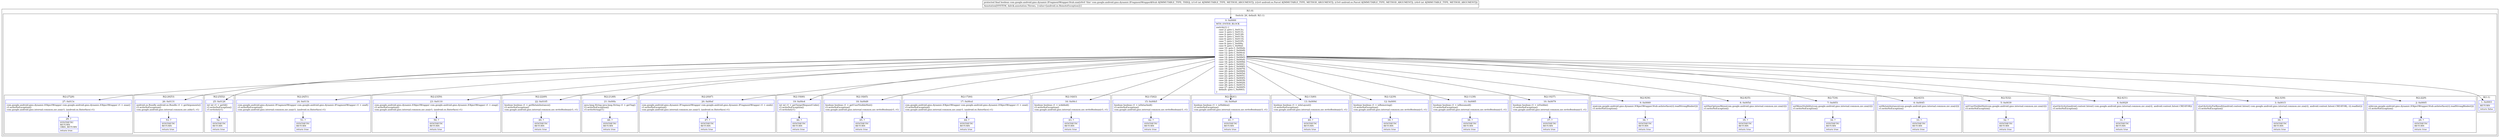 digraph "CFG forcom.google.android.gms.dynamic.IFragmentWrapper.Stub.zza(ILandroid\/os\/Parcel;Landroid\/os\/Parcel;I)Z" {
subgraph cluster_Region_1522122426 {
label = "R(1:0)";
node [shape=record,color=blue];
subgraph cluster_SwitchRegion_1759460938 {
label = "Switch: 26, default: R(1:1)";
node [shape=record,color=blue];
Node_0 [shape=record,label="{0\:\ 0x0000|MTH_ENTER_BLOCK\l|switch(r1) \{\l    case 2: goto L_0x013c;\l    case 3: goto L_0x0131;\l    case 4: goto L_0x0126;\l    case 5: goto L_0x011b;\l    case 6: goto L_0x0110;\l    case 7: goto L_0x0105;\l    case 8: goto L_0x00fa;\l    case 9: goto L_0x00ef;\l    case 10: goto L_0x00e4;\l    case 11: goto L_0x00d9;\l    case 12: goto L_0x00cd;\l    case 13: goto L_0x00c1;\l    case 14: goto L_0x00b5;\l    case 15: goto L_0x00a9;\l    case 16: goto L_0x009d;\l    case 17: goto L_0x0091;\l    case 18: goto L_0x0085;\l    case 19: goto L_0x0079;\l    case 20: goto L_0x0069;\l    case 21: goto L_0x005d;\l    case 22: goto L_0x0051;\l    case 23: goto L_0x0045;\l    case 24: goto L_0x0039;\l    case 25: goto L_0x0029;\l    case 26: goto L_0x0015;\l    case 27: goto L_0x0005;\l    default: goto L_0x0003;\l\}\l}"];
subgraph cluster_Region_1286150927 {
label = "R(2:27|28)";
node [shape=record,color=blue];
Node_27 [shape=record,label="{27\:\ 0x013c|com.google.android.gms.dynamic.IObjectWrapper com.google.android.gms.dynamic.IObjectWrapper r1 = zzae()\lr3.writeNoException()\lcom.google.android.gms.internal.common.zzc.zza(r3, (android.os.IInterface) r1)\l}"];
Node_28 [shape=record,label="{28\:\ ?|SYNTHETIC\lRETURN\lORIG_RETURN\l|return true\l}"];
}
subgraph cluster_Region_1718325032 {
label = "R(2:26|53)";
node [shape=record,color=blue];
Node_26 [shape=record,label="{26\:\ 0x0131|android.os.Bundle android.os.Bundle r1 = getArguments()\lr3.writeNoException()\lcom.google.android.gms.internal.common.zzc.zzb(r3, r1)\l}"];
Node_53 [shape=record,label="{53\:\ ?|SYNTHETIC\lRETURN\l|return true\l}"];
}
subgraph cluster_Region_1296416972 {
label = "R(2:25|52)";
node [shape=record,color=blue];
Node_25 [shape=record,label="{25\:\ 0x0126|int int r1 = getId()\lr3.writeNoException()\lr3.writeInt(r1)\l}"];
Node_52 [shape=record,label="{52\:\ ?|SYNTHETIC\lRETURN\l|return true\l}"];
}
subgraph cluster_Region_1545449558 {
label = "R(2:24|51)";
node [shape=record,color=blue];
Node_24 [shape=record,label="{24\:\ 0x011b|com.google.android.gms.dynamic.IFragmentWrapper com.google.android.gms.dynamic.IFragmentWrapper r1 = zzaf()\lr3.writeNoException()\lcom.google.android.gms.internal.common.zzc.zza(r3, (android.os.IInterface) r1)\l}"];
Node_51 [shape=record,label="{51\:\ ?|SYNTHETIC\lRETURN\l|return true\l}"];
}
subgraph cluster_Region_1491646905 {
label = "R(2:23|50)";
node [shape=record,color=blue];
Node_23 [shape=record,label="{23\:\ 0x0110|com.google.android.gms.dynamic.IObjectWrapper com.google.android.gms.dynamic.IObjectWrapper r1 = zzag()\lr3.writeNoException()\lcom.google.android.gms.internal.common.zzc.zza(r3, (android.os.IInterface) r1)\l}"];
Node_50 [shape=record,label="{50\:\ ?|SYNTHETIC\lRETURN\l|return true\l}"];
}
subgraph cluster_Region_1648389955 {
label = "R(2:22|49)";
node [shape=record,color=blue];
Node_22 [shape=record,label="{22\:\ 0x0105|boolean boolean r1 = getRetainInstance()\lr3.writeNoException()\lcom.google.android.gms.internal.common.zzc.writeBoolean(r3, r1)\l}"];
Node_49 [shape=record,label="{49\:\ ?|SYNTHETIC\lRETURN\l|return true\l}"];
}
subgraph cluster_Region_23105639 {
label = "R(2:21|48)";
node [shape=record,color=blue];
Node_21 [shape=record,label="{21\:\ 0x00fa|java.lang.String java.lang.String r1 = getTag()\lr3.writeNoException()\lr3.writeString(r1)\l}"];
Node_48 [shape=record,label="{48\:\ ?|SYNTHETIC\lRETURN\l|return true\l}"];
}
subgraph cluster_Region_818814749 {
label = "R(2:20|47)";
node [shape=record,color=blue];
Node_20 [shape=record,label="{20\:\ 0x00ef|com.google.android.gms.dynamic.IFragmentWrapper com.google.android.gms.dynamic.IFragmentWrapper r1 = zzah()\lr3.writeNoException()\lcom.google.android.gms.internal.common.zzc.zza(r3, (android.os.IInterface) r1)\l}"];
Node_47 [shape=record,label="{47\:\ ?|SYNTHETIC\lRETURN\l|return true\l}"];
}
subgraph cluster_Region_771120588 {
label = "R(2:19|46)";
node [shape=record,color=blue];
Node_19 [shape=record,label="{19\:\ 0x00e4|int int r1 = getTargetRequestCode()\lr3.writeNoException()\lr3.writeInt(r1)\l}"];
Node_46 [shape=record,label="{46\:\ ?|SYNTHETIC\lRETURN\l|return true\l}"];
}
subgraph cluster_Region_1278018886 {
label = "R(2:18|45)";
node [shape=record,color=blue];
Node_18 [shape=record,label="{18\:\ 0x00d9|boolean boolean r1 = getUserVisibleHint()\lr3.writeNoException()\lcom.google.android.gms.internal.common.zzc.writeBoolean(r3, r1)\l}"];
Node_45 [shape=record,label="{45\:\ ?|SYNTHETIC\lRETURN\l|return true\l}"];
}
subgraph cluster_Region_1229670156 {
label = "R(2:17|44)";
node [shape=record,color=blue];
Node_17 [shape=record,label="{17\:\ 0x00cd|com.google.android.gms.dynamic.IObjectWrapper com.google.android.gms.dynamic.IObjectWrapper r1 = zzai()\lr3.writeNoException()\lcom.google.android.gms.internal.common.zzc.zza(r3, (android.os.IInterface) r1)\l}"];
Node_44 [shape=record,label="{44\:\ ?|SYNTHETIC\lRETURN\l|return true\l}"];
}
subgraph cluster_Region_163422159 {
label = "R(2:16|43)";
node [shape=record,color=blue];
Node_16 [shape=record,label="{16\:\ 0x00c1|boolean boolean r1 = isAdded()\lr3.writeNoException()\lcom.google.android.gms.internal.common.zzc.writeBoolean(r3, r1)\l}"];
Node_43 [shape=record,label="{43\:\ ?|SYNTHETIC\lRETURN\l|return true\l}"];
}
subgraph cluster_Region_381336329 {
label = "R(2:15|42)";
node [shape=record,color=blue];
Node_15 [shape=record,label="{15\:\ 0x00b5|boolean boolean r1 = isDetached()\lr3.writeNoException()\lcom.google.android.gms.internal.common.zzc.writeBoolean(r3, r1)\l}"];
Node_42 [shape=record,label="{42\:\ ?|SYNTHETIC\lRETURN\l|return true\l}"];
}
subgraph cluster_Region_848923565 {
label = "R(2:14|41)";
node [shape=record,color=blue];
Node_14 [shape=record,label="{14\:\ 0x00a9|boolean boolean r1 = isHidden()\lr3.writeNoException()\lcom.google.android.gms.internal.common.zzc.writeBoolean(r3, r1)\l}"];
Node_41 [shape=record,label="{41\:\ ?|SYNTHETIC\lRETURN\l|return true\l}"];
}
subgraph cluster_Region_561633749 {
label = "R(2:13|40)";
node [shape=record,color=blue];
Node_13 [shape=record,label="{13\:\ 0x009d|boolean boolean r1 = isInLayout()\lr3.writeNoException()\lcom.google.android.gms.internal.common.zzc.writeBoolean(r3, r1)\l}"];
Node_40 [shape=record,label="{40\:\ ?|SYNTHETIC\lRETURN\l|return true\l}"];
}
subgraph cluster_Region_1155492306 {
label = "R(2:12|39)";
node [shape=record,color=blue];
Node_12 [shape=record,label="{12\:\ 0x0091|boolean boolean r1 = isRemoving()\lr3.writeNoException()\lcom.google.android.gms.internal.common.zzc.writeBoolean(r3, r1)\l}"];
Node_39 [shape=record,label="{39\:\ ?|SYNTHETIC\lRETURN\l|return true\l}"];
}
subgraph cluster_Region_125759667 {
label = "R(2:11|38)";
node [shape=record,color=blue];
Node_11 [shape=record,label="{11\:\ 0x0085|boolean boolean r1 = isResumed()\lr3.writeNoException()\lcom.google.android.gms.internal.common.zzc.writeBoolean(r3, r1)\l}"];
Node_38 [shape=record,label="{38\:\ ?|SYNTHETIC\lRETURN\l|return true\l}"];
}
subgraph cluster_Region_2034550546 {
label = "R(2:10|37)";
node [shape=record,color=blue];
Node_10 [shape=record,label="{10\:\ 0x0079|boolean boolean r1 = isVisible()\lr3.writeNoException()\lcom.google.android.gms.internal.common.zzc.writeBoolean(r3, r1)\l}"];
Node_37 [shape=record,label="{37\:\ ?|SYNTHETIC\lRETURN\l|return true\l}"];
}
subgraph cluster_Region_280743468 {
label = "R(2:9|36)";
node [shape=record,color=blue];
Node_9 [shape=record,label="{9\:\ 0x0069|zza(com.google.android.gms.dynamic.IObjectWrapper.Stub.asInterface(r2.readStrongBinder()))\lr3.writeNoException()\l}"];
Node_36 [shape=record,label="{36\:\ ?|SYNTHETIC\lRETURN\l|return true\l}"];
}
subgraph cluster_Region_1348276147 {
label = "R(2:8|35)";
node [shape=record,color=blue];
Node_8 [shape=record,label="{8\:\ 0x005d|setHasOptionsMenu(com.google.android.gms.internal.common.zzc.zza(r2))\lr3.writeNoException()\l}"];
Node_35 [shape=record,label="{35\:\ ?|SYNTHETIC\lRETURN\l|return true\l}"];
}
subgraph cluster_Region_1199978348 {
label = "R(2:7|34)";
node [shape=record,color=blue];
Node_7 [shape=record,label="{7\:\ 0x0051|setMenuVisibility(com.google.android.gms.internal.common.zzc.zza(r2))\lr3.writeNoException()\l}"];
Node_34 [shape=record,label="{34\:\ ?|SYNTHETIC\lRETURN\l|return true\l}"];
}
subgraph cluster_Region_1446673592 {
label = "R(2:6|33)";
node [shape=record,color=blue];
Node_6 [shape=record,label="{6\:\ 0x0045|setRetainInstance(com.google.android.gms.internal.common.zzc.zza(r2))\lr3.writeNoException()\l}"];
Node_33 [shape=record,label="{33\:\ ?|SYNTHETIC\lRETURN\l|return true\l}"];
}
subgraph cluster_Region_415105789 {
label = "R(2:5|32)";
node [shape=record,color=blue];
Node_5 [shape=record,label="{5\:\ 0x0039|setUserVisibleHint(com.google.android.gms.internal.common.zzc.zza(r2))\lr3.writeNoException()\l}"];
Node_32 [shape=record,label="{32\:\ ?|SYNTHETIC\lRETURN\l|return true\l}"];
}
subgraph cluster_Region_547792590 {
label = "R(2:4|31)";
node [shape=record,color=blue];
Node_4 [shape=record,label="{4\:\ 0x0029|startActivity((android.content.Intent) com.google.android.gms.internal.common.zzc.zza(r2, android.content.Intent.CREATOR))\lr3.writeNoException()\l}"];
Node_31 [shape=record,label="{31\:\ ?|SYNTHETIC\lRETURN\l|return true\l}"];
}
subgraph cluster_Region_1458428129 {
label = "R(2:3|30)";
node [shape=record,color=blue];
Node_3 [shape=record,label="{3\:\ 0x0015|startActivityForResult((android.content.Intent) com.google.android.gms.internal.common.zzc.zza(r2, android.content.Intent.CREATOR), r2.readInt())\lr3.writeNoException()\l}"];
Node_30 [shape=record,label="{30\:\ ?|SYNTHETIC\lRETURN\l|return true\l}"];
}
subgraph cluster_Region_1396154680 {
label = "R(2:2|29)";
node [shape=record,color=blue];
Node_2 [shape=record,label="{2\:\ 0x0005|zzb(com.google.android.gms.dynamic.IObjectWrapper.Stub.asInterface(r2.readStrongBinder()))\lr3.writeNoException()\l}"];
Node_29 [shape=record,label="{29\:\ ?|SYNTHETIC\lRETURN\l|return true\l}"];
}
subgraph cluster_Region_1006041161 {
label = "R(1:1)";
node [shape=record,color=blue];
Node_1 [shape=record,label="{1\:\ 0x0003|RETURN\l|return false\l}"];
}
}
}
MethodNode[shape=record,label="{protected final boolean com.google.android.gms.dynamic.IFragmentWrapper.Stub.zza((r0v0 'this' com.google.android.gms.dynamic.IFragmentWrapper$Stub A[IMMUTABLE_TYPE, THIS]), (r1v0 int A[IMMUTABLE_TYPE, METHOD_ARGUMENT]), (r2v0 android.os.Parcel A[IMMUTABLE_TYPE, METHOD_ARGUMENT]), (r3v0 android.os.Parcel A[IMMUTABLE_TYPE, METHOD_ARGUMENT]), (r4v0 int A[IMMUTABLE_TYPE, METHOD_ARGUMENT]))  | Annotation[SYSTEM, dalvik.annotation.Throws, \{value=[android.os.RemoteException]\}]\l}"];
MethodNode -> Node_0;
Node_0 -> Node_1;
Node_0 -> Node_2;
Node_0 -> Node_3;
Node_0 -> Node_4;
Node_0 -> Node_5;
Node_0 -> Node_6;
Node_0 -> Node_7;
Node_0 -> Node_8;
Node_0 -> Node_9;
Node_0 -> Node_10;
Node_0 -> Node_11;
Node_0 -> Node_12;
Node_0 -> Node_13;
Node_0 -> Node_14;
Node_0 -> Node_15;
Node_0 -> Node_16;
Node_0 -> Node_17;
Node_0 -> Node_18;
Node_0 -> Node_19;
Node_0 -> Node_20;
Node_0 -> Node_21;
Node_0 -> Node_22;
Node_0 -> Node_23;
Node_0 -> Node_24;
Node_0 -> Node_25;
Node_0 -> Node_26;
Node_0 -> Node_27;
Node_27 -> Node_28;
Node_26 -> Node_53;
Node_25 -> Node_52;
Node_24 -> Node_51;
Node_23 -> Node_50;
Node_22 -> Node_49;
Node_21 -> Node_48;
Node_20 -> Node_47;
Node_19 -> Node_46;
Node_18 -> Node_45;
Node_17 -> Node_44;
Node_16 -> Node_43;
Node_15 -> Node_42;
Node_14 -> Node_41;
Node_13 -> Node_40;
Node_12 -> Node_39;
Node_11 -> Node_38;
Node_10 -> Node_37;
Node_9 -> Node_36;
Node_8 -> Node_35;
Node_7 -> Node_34;
Node_6 -> Node_33;
Node_5 -> Node_32;
Node_4 -> Node_31;
Node_3 -> Node_30;
Node_2 -> Node_29;
}

